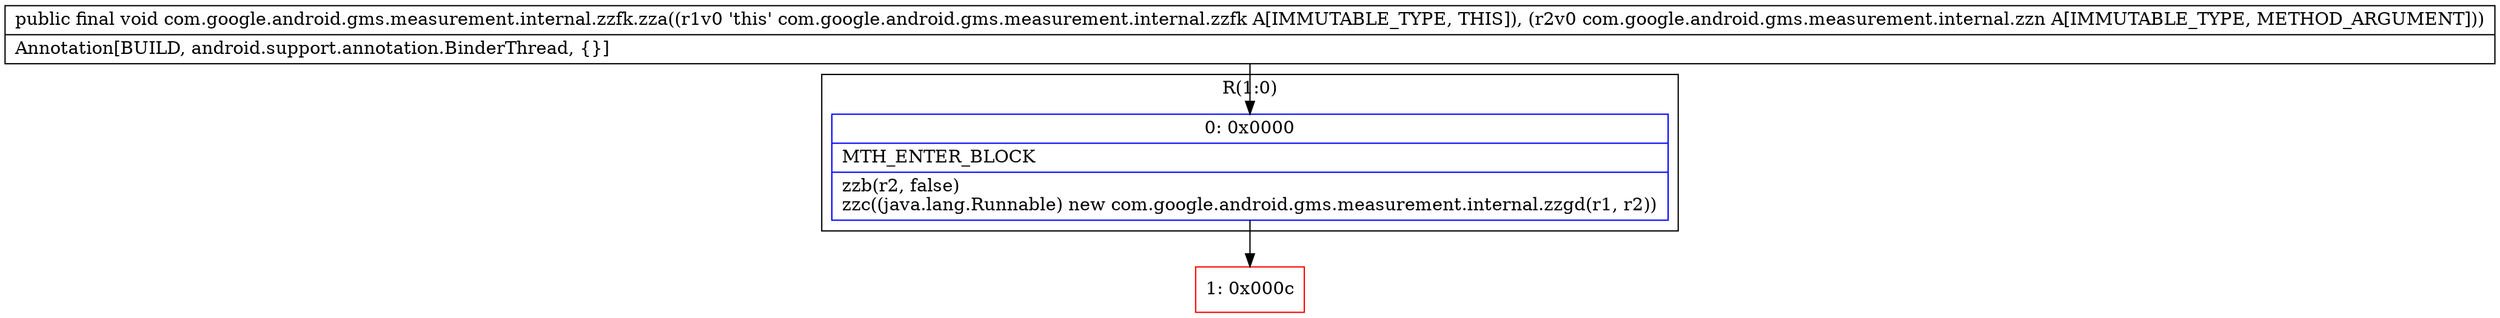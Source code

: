 digraph "CFG forcom.google.android.gms.measurement.internal.zzfk.zza(Lcom\/google\/android\/gms\/measurement\/internal\/zzn;)V" {
subgraph cluster_Region_796735390 {
label = "R(1:0)";
node [shape=record,color=blue];
Node_0 [shape=record,label="{0\:\ 0x0000|MTH_ENTER_BLOCK\l|zzb(r2, false)\lzzc((java.lang.Runnable) new com.google.android.gms.measurement.internal.zzgd(r1, r2))\l}"];
}
Node_1 [shape=record,color=red,label="{1\:\ 0x000c}"];
MethodNode[shape=record,label="{public final void com.google.android.gms.measurement.internal.zzfk.zza((r1v0 'this' com.google.android.gms.measurement.internal.zzfk A[IMMUTABLE_TYPE, THIS]), (r2v0 com.google.android.gms.measurement.internal.zzn A[IMMUTABLE_TYPE, METHOD_ARGUMENT]))  | Annotation[BUILD, android.support.annotation.BinderThread, \{\}]\l}"];
MethodNode -> Node_0;
Node_0 -> Node_1;
}

